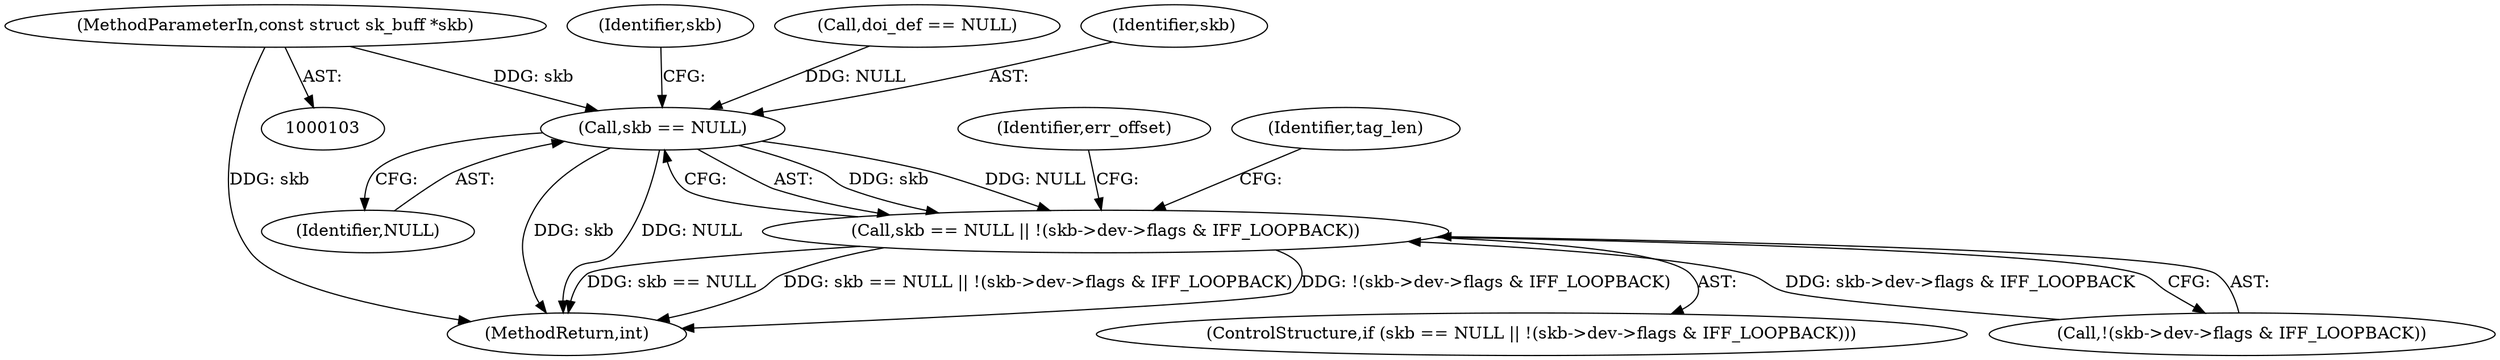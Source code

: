 digraph "0_linux_89d7ae34cdda4195809a5a987f697a517a2a3177@pointer" {
"1000104" [label="(MethodParameterIn,const struct sk_buff *skb)"];
"1000383" [label="(Call,skb == NULL)"];
"1000382" [label="(Call,skb == NULL || !(skb->dev->flags & IFF_LOOPBACK))"];
"1000382" [label="(Call,skb == NULL || !(skb->dev->flags & IFF_LOOPBACK))"];
"1000390" [label="(Identifier,skb)"];
"1000396" [label="(Identifier,err_offset)"];
"1000401" [label="(Identifier,tag_len)"];
"1000104" [label="(MethodParameterIn,const struct sk_buff *skb)"];
"1000149" [label="(Call,doi_def == NULL)"];
"1000385" [label="(Identifier,NULL)"];
"1000381" [label="(ControlStructure,if (skb == NULL || !(skb->dev->flags & IFF_LOOPBACK)))"];
"1000384" [label="(Identifier,skb)"];
"1000386" [label="(Call,!(skb->dev->flags & IFF_LOOPBACK))"];
"1000433" [label="(MethodReturn,int)"];
"1000383" [label="(Call,skb == NULL)"];
"1000104" -> "1000103"  [label="AST: "];
"1000104" -> "1000433"  [label="DDG: skb"];
"1000104" -> "1000383"  [label="DDG: skb"];
"1000383" -> "1000382"  [label="AST: "];
"1000383" -> "1000385"  [label="CFG: "];
"1000384" -> "1000383"  [label="AST: "];
"1000385" -> "1000383"  [label="AST: "];
"1000390" -> "1000383"  [label="CFG: "];
"1000382" -> "1000383"  [label="CFG: "];
"1000383" -> "1000433"  [label="DDG: skb"];
"1000383" -> "1000433"  [label="DDG: NULL"];
"1000383" -> "1000382"  [label="DDG: skb"];
"1000383" -> "1000382"  [label="DDG: NULL"];
"1000149" -> "1000383"  [label="DDG: NULL"];
"1000382" -> "1000381"  [label="AST: "];
"1000382" -> "1000386"  [label="CFG: "];
"1000386" -> "1000382"  [label="AST: "];
"1000396" -> "1000382"  [label="CFG: "];
"1000401" -> "1000382"  [label="CFG: "];
"1000382" -> "1000433"  [label="DDG: skb == NULL"];
"1000382" -> "1000433"  [label="DDG: skb == NULL || !(skb->dev->flags & IFF_LOOPBACK)"];
"1000382" -> "1000433"  [label="DDG: !(skb->dev->flags & IFF_LOOPBACK)"];
"1000386" -> "1000382"  [label="DDG: skb->dev->flags & IFF_LOOPBACK"];
}
